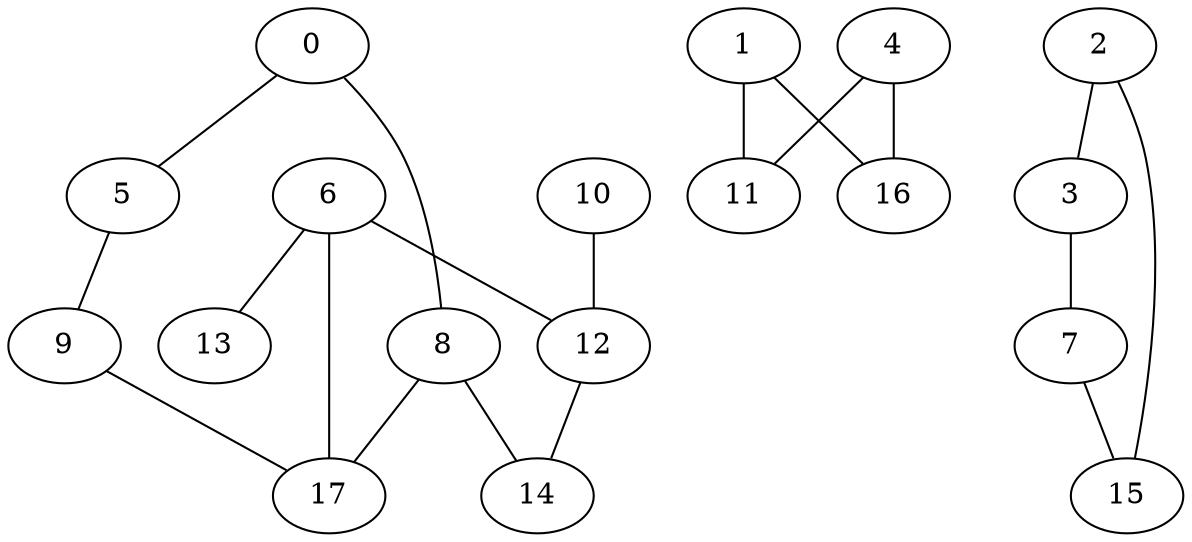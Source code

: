 graph "sampletest150-mod3_image5.bmp" {
	0	 [type=corner,
		x=216,
		y=210];
	5	 [type=corner,
		x=205,
		y=143];
	0 -- 5	 [angle0="1.41",
		frequency=1,
		type0=line];
	8	 [type=intersection,
		x=210,
		y=222];
	0 -- 8	 [angle0="-1.11",
		frequency=1,
		type0=line];
	1	 [type=corner,
		x=449,
		y="-5"];
	11	 [type=corner,
		x=96,
		y="-33"];
	1 -- 11	 [angle0=".08",
		frequency=1,
		type0=line];
	16	 [type=corner,
		x=439,
		y=552];
	1 -- 16	 [angle0="-1.55",
		frequency=1,
		type0=line];
	2	 [type=corner,
		x=181,
		y=411];
	3	 [type=corner,
		x=346,
		y=404];
	2 -- 3	 [angle0="-.04",
		frequency=1,
		type0=line];
	15	 [type=corner,
		x=169,
		y=117];
	2 -- 15	 [angle0="1.53",
		frequency=1,
		type0=line];
	7	 [type=corner,
		x=352,
		y=109];
	3 -- 7	 [angle0="-1.55",
		frequency=1,
		type0=line];
	4	 [type=corner,
		x=101,
		y=547];
	4 -- 11	 [angle0="1.56",
		frequency=1,
		type0=line];
	4 -- 16	 [angle0=".01",
		frequency=1,
		type0=line];
	9	 [type=corner,
		x=324,
		y=161];
	5 -- 9	 [angle0=".15",
		frequency=1,
		type0=line];
	6	 [type=intersection,
		x=324,
		y=275];
	12	 [type=intersection,
		x=214,
		y=282];
	6 -- 12	 [angle0="-.06",
		frequency=1,
		type0=line];
	13	 [type=endpoint,
		x=318,
		y=361];
	6 -- 13	 [angle0="-1.50",
		frequency=1,
		type0=line];
	17	 [type=intersection,
		x=317,
		y=238];
	6 -- 17	 [angle0="1.38",
		frequency=1,
		type0=line];
	7 -- 15	 [angle0="-.04",
		frequency=1,
		type0=line];
	14	 [type=corner,
		x=222,
		y=236];
	8 -- 14	 [angle0=".86",
		frequency=1,
		type0=line];
	8 -- 17	 [angle0=".15",
		frequency=1,
		type0=line];
	9 -- 17	 [angle0="-1.48",
		frequency=1,
		type0=line];
	10	 [type=endpoint,
		x=193,
		y=282];
	10 -- 12	 [angle0=".00",
		frequency=1,
		type0=line];
	12 -- 14	 [angle0="-1.40",
		frequency=1,
		type0=line];
}
